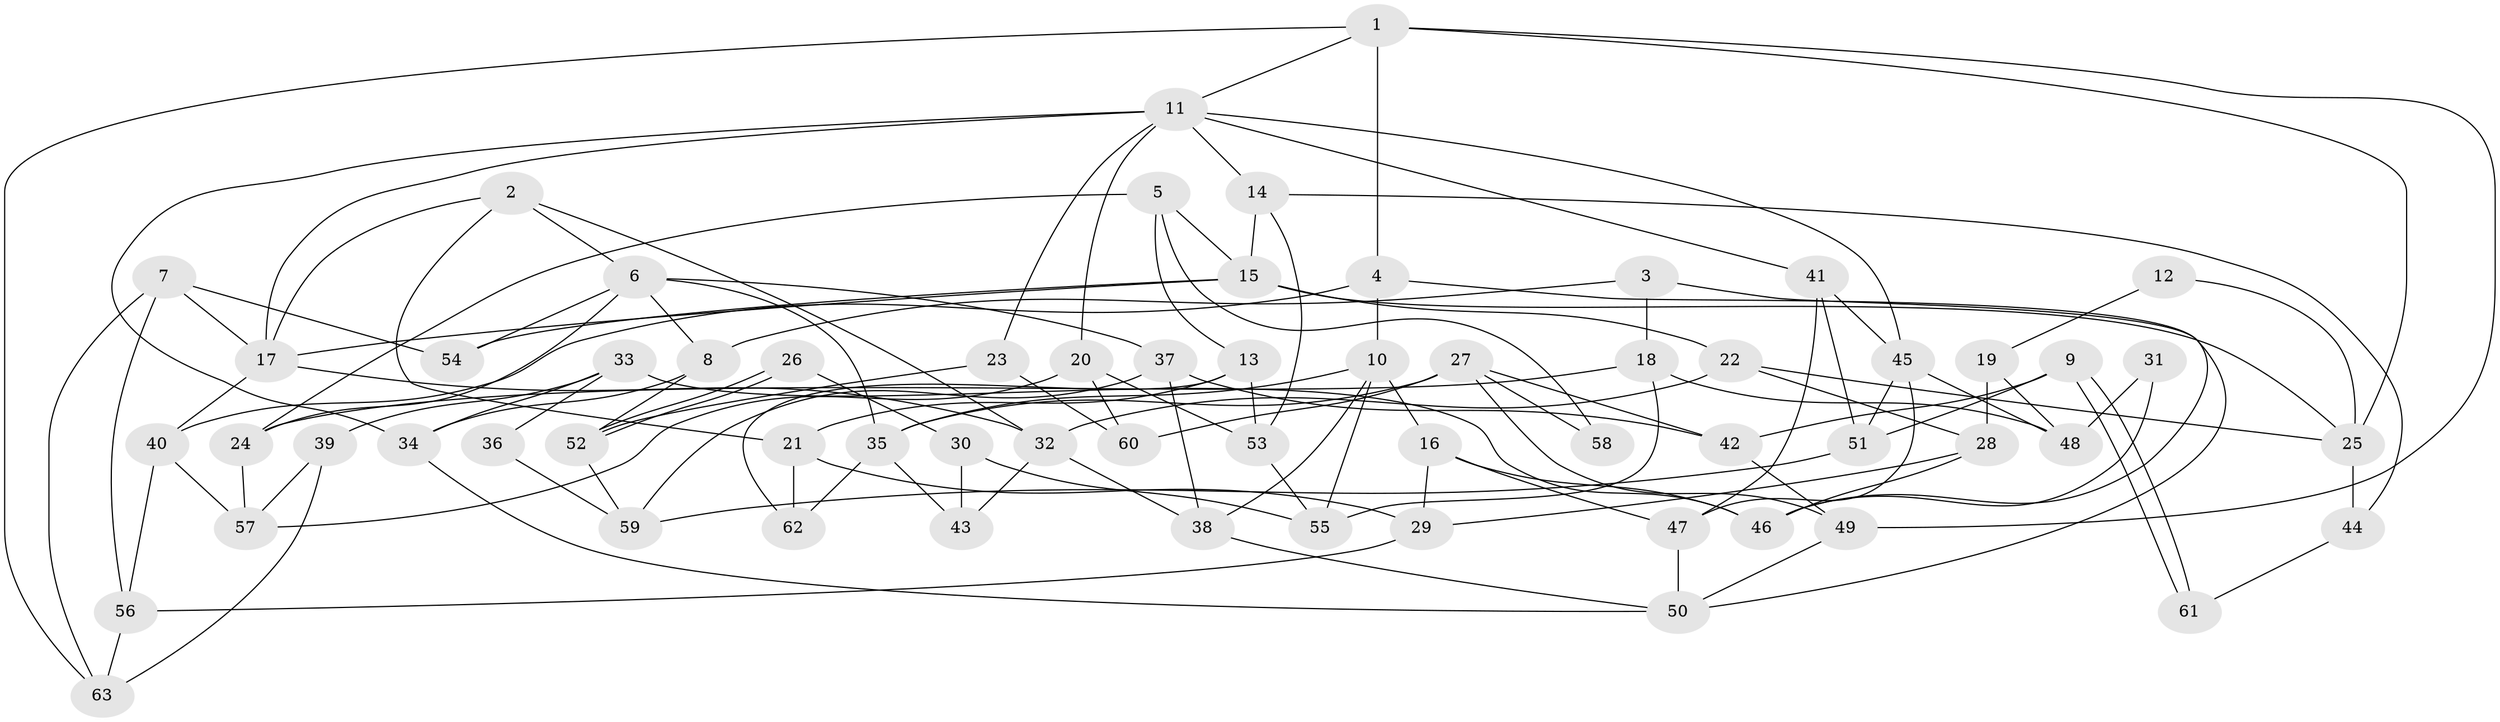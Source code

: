 // coarse degree distribution, {4: 0.3888888888888889, 3: 0.2222222222222222, 2: 0.05555555555555555, 6: 0.2777777777777778, 10: 0.05555555555555555}
// Generated by graph-tools (version 1.1) at 2025/53/03/04/25 21:53:00]
// undirected, 63 vertices, 126 edges
graph export_dot {
graph [start="1"]
  node [color=gray90,style=filled];
  1;
  2;
  3;
  4;
  5;
  6;
  7;
  8;
  9;
  10;
  11;
  12;
  13;
  14;
  15;
  16;
  17;
  18;
  19;
  20;
  21;
  22;
  23;
  24;
  25;
  26;
  27;
  28;
  29;
  30;
  31;
  32;
  33;
  34;
  35;
  36;
  37;
  38;
  39;
  40;
  41;
  42;
  43;
  44;
  45;
  46;
  47;
  48;
  49;
  50;
  51;
  52;
  53;
  54;
  55;
  56;
  57;
  58;
  59;
  60;
  61;
  62;
  63;
  1 -- 11;
  1 -- 4;
  1 -- 25;
  1 -- 49;
  1 -- 63;
  2 -- 6;
  2 -- 17;
  2 -- 21;
  2 -- 32;
  3 -- 46;
  3 -- 8;
  3 -- 18;
  4 -- 10;
  4 -- 50;
  4 -- 40;
  5 -- 24;
  5 -- 13;
  5 -- 15;
  5 -- 58;
  6 -- 24;
  6 -- 37;
  6 -- 8;
  6 -- 35;
  6 -- 54;
  7 -- 63;
  7 -- 17;
  7 -- 54;
  7 -- 56;
  8 -- 52;
  8 -- 34;
  9 -- 61;
  9 -- 61;
  9 -- 51;
  9 -- 42;
  10 -- 16;
  10 -- 35;
  10 -- 38;
  10 -- 55;
  11 -- 17;
  11 -- 34;
  11 -- 14;
  11 -- 20;
  11 -- 23;
  11 -- 41;
  11 -- 45;
  12 -- 25;
  12 -- 19;
  13 -- 62;
  13 -- 53;
  13 -- 21;
  14 -- 15;
  14 -- 44;
  14 -- 53;
  15 -- 54;
  15 -- 17;
  15 -- 22;
  15 -- 25;
  16 -- 47;
  16 -- 29;
  16 -- 46;
  17 -- 32;
  17 -- 40;
  18 -- 55;
  18 -- 24;
  18 -- 48;
  19 -- 48;
  19 -- 28;
  20 -- 57;
  20 -- 53;
  20 -- 60;
  21 -- 29;
  21 -- 62;
  22 -- 25;
  22 -- 28;
  22 -- 32;
  23 -- 52;
  23 -- 60;
  24 -- 57;
  25 -- 44;
  26 -- 52;
  26 -- 52;
  26 -- 30;
  27 -- 42;
  27 -- 60;
  27 -- 35;
  27 -- 49;
  27 -- 58;
  28 -- 29;
  28 -- 46;
  29 -- 56;
  30 -- 55;
  30 -- 43;
  31 -- 46;
  31 -- 48;
  32 -- 38;
  32 -- 43;
  33 -- 46;
  33 -- 34;
  33 -- 36;
  33 -- 39;
  34 -- 50;
  35 -- 43;
  35 -- 62;
  36 -- 59;
  37 -- 42;
  37 -- 38;
  37 -- 59;
  38 -- 50;
  39 -- 63;
  39 -- 57;
  40 -- 56;
  40 -- 57;
  41 -- 47;
  41 -- 45;
  41 -- 51;
  42 -- 49;
  44 -- 61;
  45 -- 47;
  45 -- 48;
  45 -- 51;
  47 -- 50;
  49 -- 50;
  51 -- 59;
  52 -- 59;
  53 -- 55;
  56 -- 63;
}
